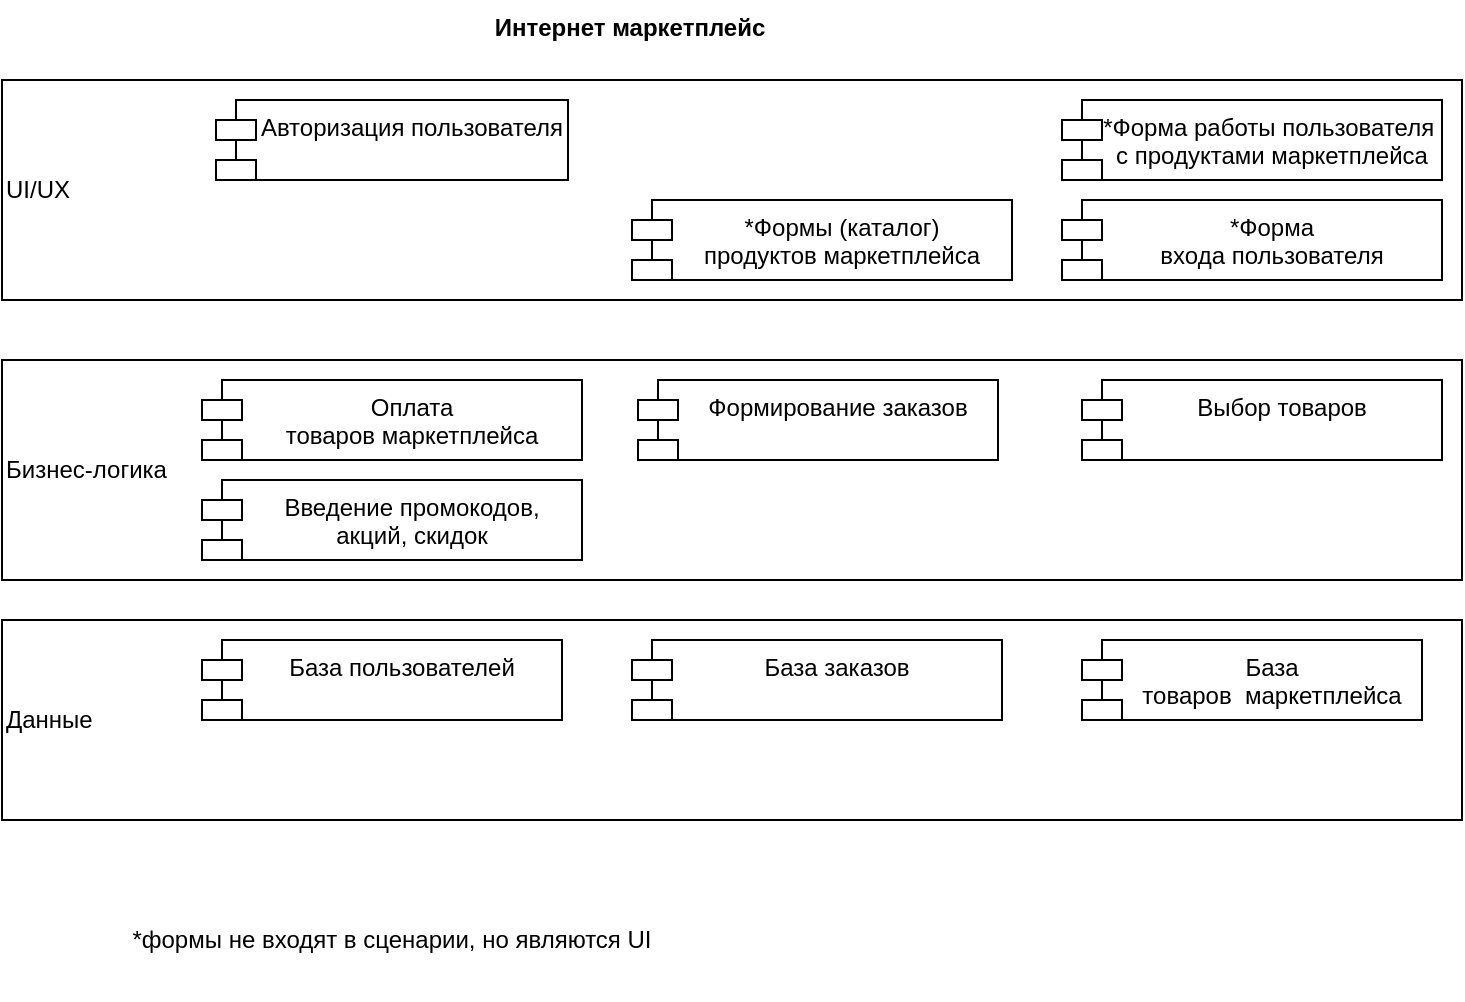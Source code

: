 <mxfile version="20.6.0" type="device"><diagram id="im22MoeahgWlPjpMpgba" name="Page-1"><mxGraphModel dx="1004" dy="618" grid="1" gridSize="10" guides="1" tooltips="1" connect="1" arrows="1" fold="1" page="1" pageScale="1" pageWidth="827" pageHeight="1169" math="0" shadow="0"><root><mxCell id="0"/><mxCell id="1" parent="0"/><mxCell id="yflbsVfhS6cbOfDSzyEk-13" value="Интернет маркетплейс" style="text;align=center;fontStyle=1;verticalAlign=middle;spacingLeft=3;spacingRight=3;strokeColor=none;rotatable=0;points=[[0,0.5],[1,0.5]];portConstraint=eastwest;" parent="1" vertex="1"><mxGeometry x="334" y="40" width="80" height="26" as="geometry"/></mxCell><mxCell id="_ovlykkdHhNlDV1YR1QG-1" value="UI/UX" style="html=1;align=left;" vertex="1" parent="1"><mxGeometry x="60" y="80" width="730" height="110" as="geometry"/></mxCell><mxCell id="_ovlykkdHhNlDV1YR1QG-2" value="Бизнес-логика" style="html=1;align=left;" vertex="1" parent="1"><mxGeometry x="60" y="220" width="730" height="110" as="geometry"/></mxCell><mxCell id="_ovlykkdHhNlDV1YR1QG-3" value="Данные" style="html=1;align=left;" vertex="1" parent="1"><mxGeometry x="60" y="350" width="730" height="100" as="geometry"/></mxCell><mxCell id="_ovlykkdHhNlDV1YR1QG-5" value="*Форма&#10;входа пользователя" style="shape=module;align=left;spacingLeft=20;align=center;verticalAlign=top;" vertex="1" parent="1"><mxGeometry x="590" y="140" width="190" height="40" as="geometry"/></mxCell><mxCell id="_ovlykkdHhNlDV1YR1QG-7" value="Авторизация пользователя" style="shape=module;align=left;spacingLeft=20;align=center;verticalAlign=top;" vertex="1" parent="1"><mxGeometry x="167" y="90" width="176" height="40" as="geometry"/></mxCell><mxCell id="_ovlykkdHhNlDV1YR1QG-8" value="*Форма работы пользователя &#10;с продуктами маркетплейса" style="shape=module;align=left;spacingLeft=20;align=center;verticalAlign=top;" vertex="1" parent="1"><mxGeometry x="590" y="90" width="190" height="40" as="geometry"/></mxCell><mxCell id="_ovlykkdHhNlDV1YR1QG-10" value="*Формы (каталог)&#10;продуктов маркетплейса" style="shape=module;align=left;spacingLeft=20;align=center;verticalAlign=top;" vertex="1" parent="1"><mxGeometry x="375" y="140" width="190" height="40" as="geometry"/></mxCell><mxCell id="_ovlykkdHhNlDV1YR1QG-11" value="Оплата&#10;товаров маркетплейса" style="shape=module;align=left;spacingLeft=20;align=center;verticalAlign=top;" vertex="1" parent="1"><mxGeometry x="160" y="230" width="190" height="40" as="geometry"/></mxCell><mxCell id="_ovlykkdHhNlDV1YR1QG-12" value="Формирование заказов" style="shape=module;align=left;spacingLeft=20;align=center;verticalAlign=top;" vertex="1" parent="1"><mxGeometry x="378" y="230" width="180" height="40" as="geometry"/></mxCell><mxCell id="_ovlykkdHhNlDV1YR1QG-14" value="Выбор товаров" style="shape=module;align=left;spacingLeft=20;align=center;verticalAlign=top;" vertex="1" parent="1"><mxGeometry x="600" y="230" width="180" height="40" as="geometry"/></mxCell><mxCell id="_ovlykkdHhNlDV1YR1QG-15" value="Введение промокодов, &#10;акций, скидок" style="shape=module;align=left;spacingLeft=20;align=center;verticalAlign=top;" vertex="1" parent="1"><mxGeometry x="160" y="280" width="190" height="40" as="geometry"/></mxCell><mxCell id="_ovlykkdHhNlDV1YR1QG-16" value="База пользователей" style="shape=module;align=left;spacingLeft=20;align=center;verticalAlign=top;" vertex="1" parent="1"><mxGeometry x="160" y="360" width="180" height="40" as="geometry"/></mxCell><mxCell id="_ovlykkdHhNlDV1YR1QG-17" value="База заказов" style="shape=module;align=left;spacingLeft=20;align=center;verticalAlign=top;" vertex="1" parent="1"><mxGeometry x="375" y="360" width="185" height="40" as="geometry"/></mxCell><mxCell id="_ovlykkdHhNlDV1YR1QG-18" value="База &#10;товаров  маркетплейса" style="shape=module;align=left;spacingLeft=20;align=center;verticalAlign=top;" vertex="1" parent="1"><mxGeometry x="600" y="360" width="170" height="40" as="geometry"/></mxCell><mxCell id="_ovlykkdHhNlDV1YR1QG-19" value="*формы не входят в сценарии, но являются UI" style="text;html=1;strokeColor=none;fillColor=none;align=center;verticalAlign=middle;whiteSpace=wrap;rounded=0;" vertex="1" parent="1"><mxGeometry x="70" y="480" width="370" height="60" as="geometry"/></mxCell></root></mxGraphModel></diagram></mxfile>